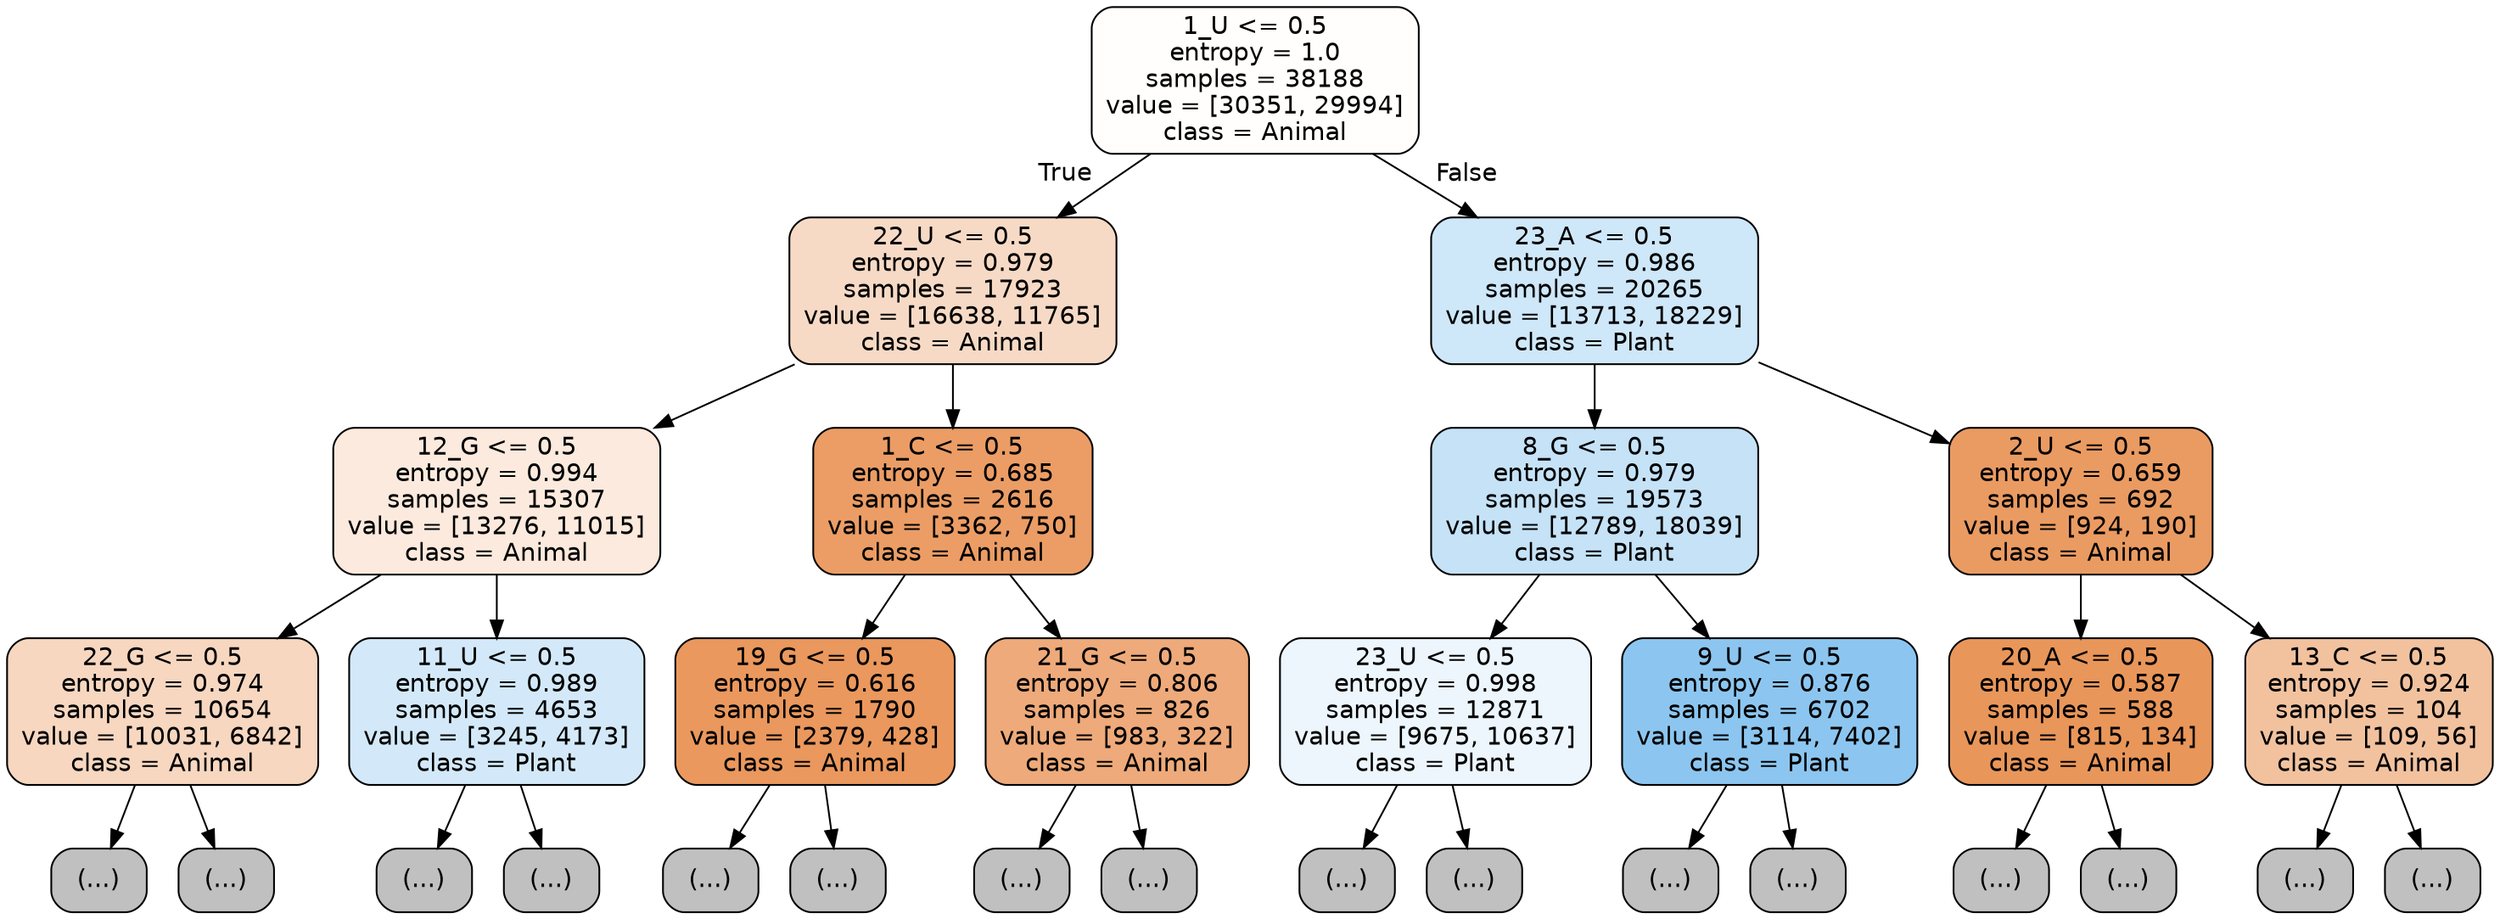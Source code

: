 digraph Tree {
node [shape=box, style="filled, rounded", color="black", fontname="helvetica"] ;
edge [fontname="helvetica"] ;
0 [label="1_U <= 0.5\nentropy = 1.0\nsamples = 38188\nvalue = [30351, 29994]\nclass = Animal", fillcolor="#fffefd"] ;
1 [label="22_U <= 0.5\nentropy = 0.979\nsamples = 17923\nvalue = [16638, 11765]\nclass = Animal", fillcolor="#f7dac5"] ;
0 -> 1 [labeldistance=2.5, labelangle=45, headlabel="True"] ;
2 [label="12_G <= 0.5\nentropy = 0.994\nsamples = 15307\nvalue = [13276, 11015]\nclass = Animal", fillcolor="#fbeadd"] ;
1 -> 2 ;
3 [label="22_G <= 0.5\nentropy = 0.974\nsamples = 10654\nvalue = [10031, 6842]\nclass = Animal", fillcolor="#f7d7c0"] ;
2 -> 3 ;
4 [label="(...)", fillcolor="#C0C0C0"] ;
3 -> 4 ;
5309 [label="(...)", fillcolor="#C0C0C0"] ;
3 -> 5309 ;
6198 [label="11_U <= 0.5\nentropy = 0.989\nsamples = 4653\nvalue = [3245, 4173]\nclass = Plant", fillcolor="#d3e9f9"] ;
2 -> 6198 ;
6199 [label="(...)", fillcolor="#C0C0C0"] ;
6198 -> 6199 ;
7806 [label="(...)", fillcolor="#C0C0C0"] ;
6198 -> 7806 ;
8549 [label="1_C <= 0.5\nentropy = 0.685\nsamples = 2616\nvalue = [3362, 750]\nclass = Animal", fillcolor="#eb9d65"] ;
1 -> 8549 ;
8550 [label="19_G <= 0.5\nentropy = 0.616\nsamples = 1790\nvalue = [2379, 428]\nclass = Animal", fillcolor="#ea985d"] ;
8549 -> 8550 ;
8551 [label="(...)", fillcolor="#C0C0C0"] ;
8550 -> 8551 ;
9024 [label="(...)", fillcolor="#C0C0C0"] ;
8550 -> 9024 ;
9219 [label="21_G <= 0.5\nentropy = 0.806\nsamples = 826\nvalue = [983, 322]\nclass = Animal", fillcolor="#eeaa7a"] ;
8549 -> 9219 ;
9220 [label="(...)", fillcolor="#C0C0C0"] ;
9219 -> 9220 ;
9483 [label="(...)", fillcolor="#C0C0C0"] ;
9219 -> 9483 ;
9582 [label="23_A <= 0.5\nentropy = 0.986\nsamples = 20265\nvalue = [13713, 18229]\nclass = Plant", fillcolor="#cee7f9"] ;
0 -> 9582 [labeldistance=2.5, labelangle=-45, headlabel="False"] ;
9583 [label="8_G <= 0.5\nentropy = 0.979\nsamples = 19573\nvalue = [12789, 18039]\nclass = Plant", fillcolor="#c5e2f7"] ;
9582 -> 9583 ;
9584 [label="23_U <= 0.5\nentropy = 0.998\nsamples = 12871\nvalue = [9675, 10637]\nclass = Plant", fillcolor="#edf6fd"] ;
9583 -> 9584 ;
9585 [label="(...)", fillcolor="#C0C0C0"] ;
9584 -> 9585 ;
14494 [label="(...)", fillcolor="#C0C0C0"] ;
9584 -> 14494 ;
14731 [label="9_U <= 0.5\nentropy = 0.876\nsamples = 6702\nvalue = [3114, 7402]\nclass = Plant", fillcolor="#8cc6f0"] ;
9583 -> 14731 ;
14732 [label="(...)", fillcolor="#C0C0C0"] ;
14731 -> 14732 ;
16103 [label="(...)", fillcolor="#C0C0C0"] ;
14731 -> 16103 ;
16616 [label="2_U <= 0.5\nentropy = 0.659\nsamples = 692\nvalue = [924, 190]\nclass = Animal", fillcolor="#ea9b62"] ;
9582 -> 16616 ;
16617 [label="20_A <= 0.5\nentropy = 0.587\nsamples = 588\nvalue = [815, 134]\nclass = Animal", fillcolor="#e9965a"] ;
16616 -> 16617 ;
16618 [label="(...)", fillcolor="#C0C0C0"] ;
16617 -> 16618 ;
16783 [label="(...)", fillcolor="#C0C0C0"] ;
16617 -> 16783 ;
16838 [label="13_C <= 0.5\nentropy = 0.924\nsamples = 104\nvalue = [109, 56]\nclass = Animal", fillcolor="#f2c29f"] ;
16616 -> 16838 ;
16839 [label="(...)", fillcolor="#C0C0C0"] ;
16838 -> 16839 ;
16898 [label="(...)", fillcolor="#C0C0C0"] ;
16838 -> 16898 ;
}